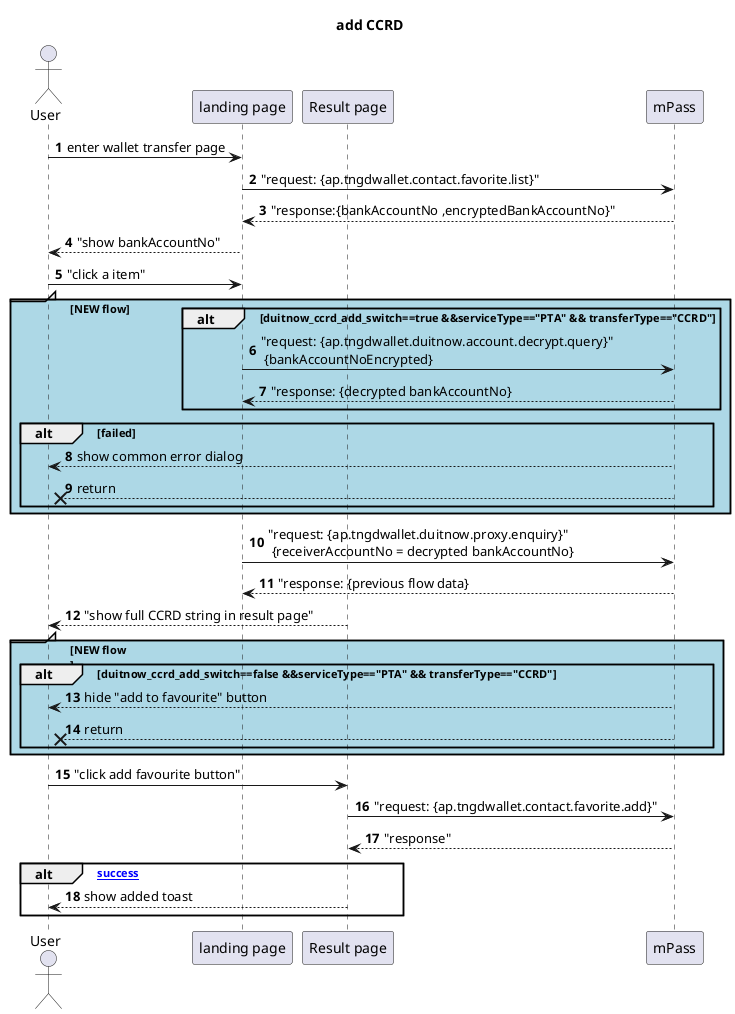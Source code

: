 @startuml
title: "add CCRD"
actor USER as "User"
participant LAND as "landing page"
participant RESULT as "Result page"
participant mPASS as "mPass"

autonumber

USER -> LAND :enter wallet transfer page
LAND -> mPASS : "request: {ap.tngdwallet.contact.favorite.list}"
LAND <-- mPASS : "response:{bankAccountNo ,encryptedBankAccountNo}"
USER <-- LAND : "show bankAccountNo"

USER -> LAND : "click a item"
group #lightblue [NEW flow]
alt  duitnow_ccrd_add_switch==true &&serviceType=="PTA" && transferType=="CCRD"
LAND -> mPASS : "request: {ap.tngdwallet.duitnow.account.decrypt.query}"\n {bankAccountNoEncrypted}
LAND <-- mPASS : "response: {decrypted bankAccountNo}
end
alt failed
USER <-- mPASS : show common error dialog
USER x<-- mPASS : return
end
end
LAND -> mPASS : "request: {ap.tngdwallet.duitnow.proxy.enquiry}"\n {receiverAccountNo = decrypted bankAccountNo}
LAND <-- mPASS : "response: {previous flow data}
USER <-- RESULT : "show full CCRD string in result page"

group #lightblue [NEW flow\n]
 alt  duitnow_ccrd_add_switch==false &&serviceType=="PTA" && transferType=="CCRD"
 USER <-- mPASS :  hide "add to favourite" button
 USER x<-- mPASS : return
 end
end

USER -> RESULT : "click add favourite button"

RESULT -> mPASS : "request: {ap.tngdwallet.contact.favorite.add}"
RESULT <-- mPASS : "response"
alt [success]
USER <-- RESULT : show added toast
end


@enduml